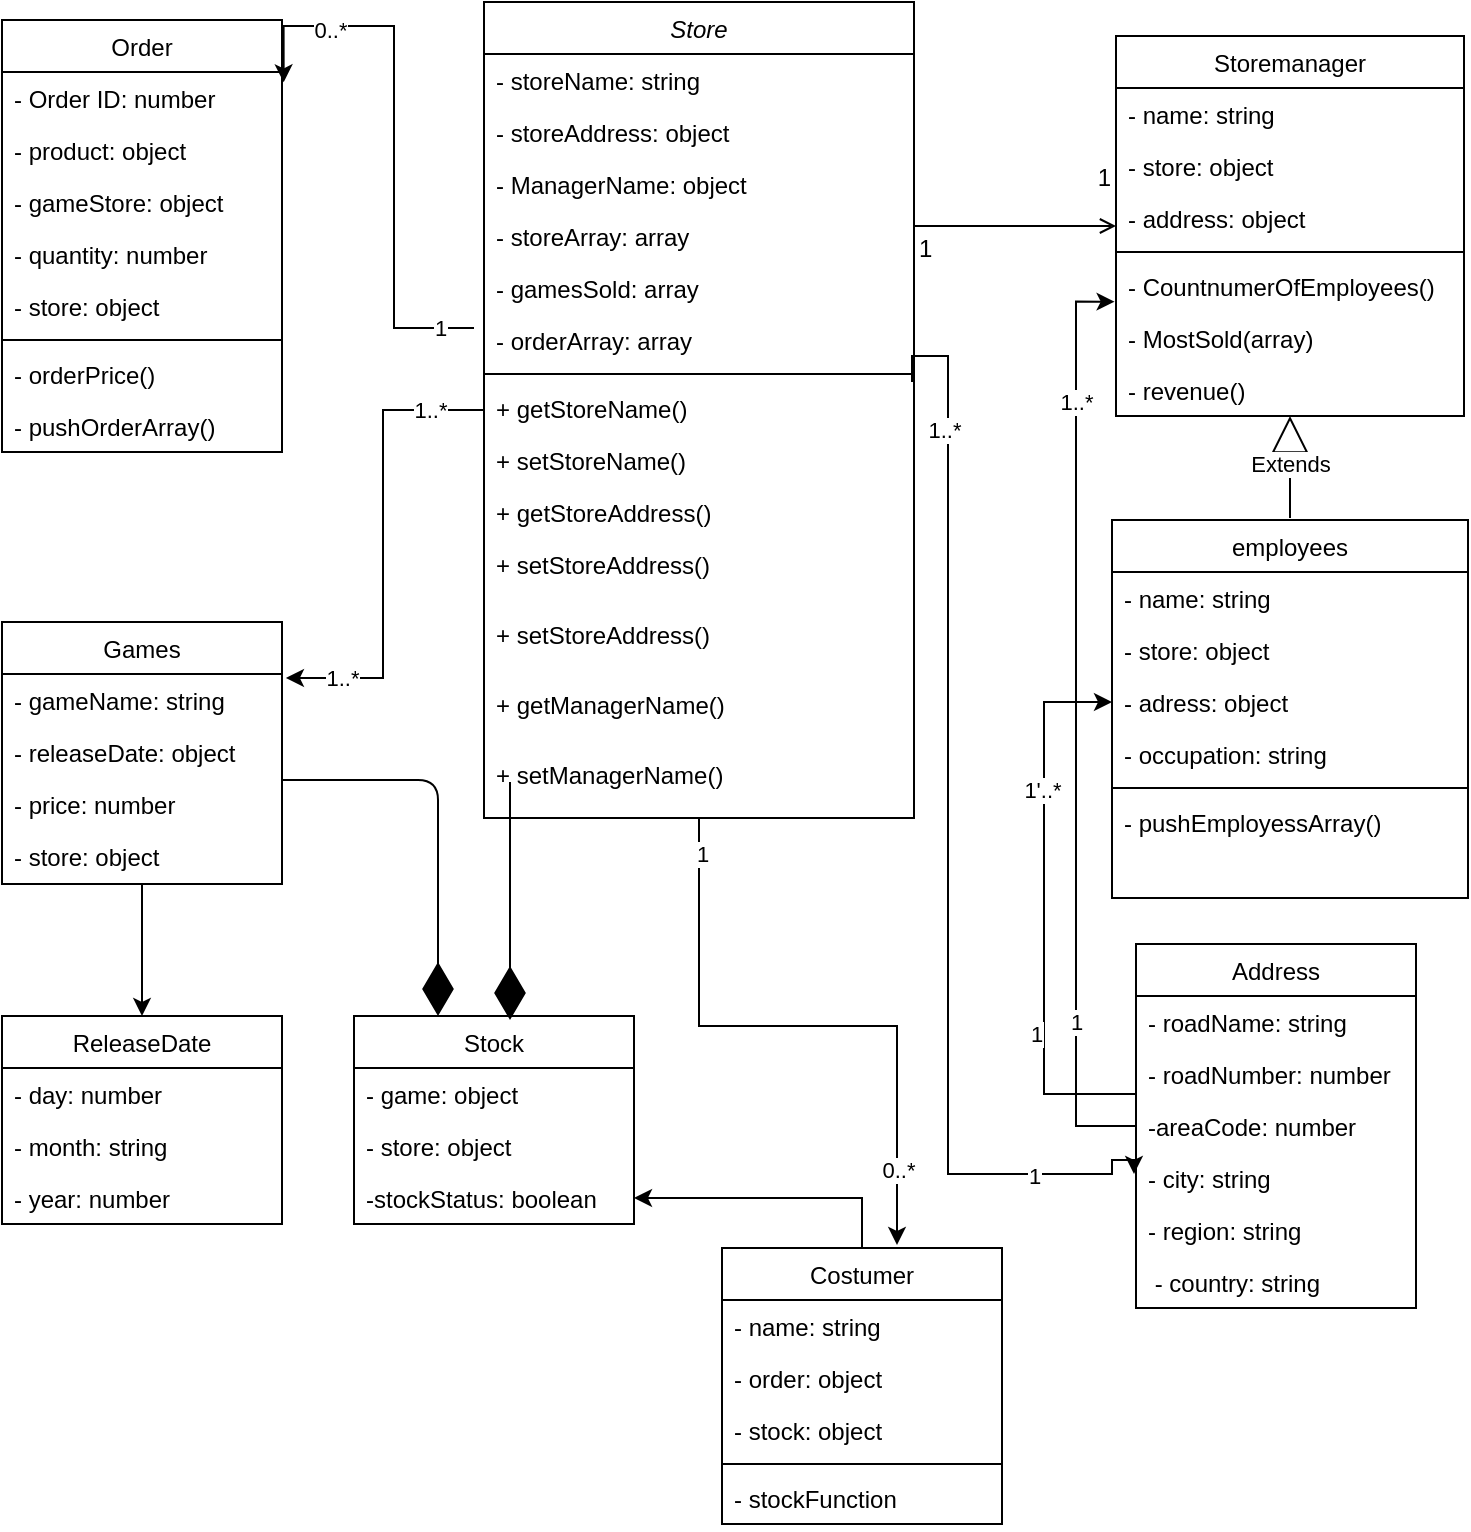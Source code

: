 <mxfile version="14.4.2" type="github"><diagram id="C5RBs43oDa-KdzZeNtuy" name="Page-1"><mxGraphModel dx="946" dy="662" grid="0" gridSize="10" guides="1" tooltips="1" connect="1" arrows="1" fold="1" page="1" pageScale="1" pageWidth="827" pageHeight="1169" math="0" shadow="0"><root><mxCell id="WIyWlLk6GJQsqaUBKTNV-0"/><mxCell id="WIyWlLk6GJQsqaUBKTNV-1" parent="WIyWlLk6GJQsqaUBKTNV-0"/><mxCell id="gGPZTFj3KyFdLC-czvXP-59" style="edgeStyle=orthogonalEdgeStyle;rounded=0;orthogonalLoop=1;jettySize=auto;html=1;entryX=1.014;entryY=0.077;entryDx=0;entryDy=0;entryPerimeter=0;" parent="WIyWlLk6GJQsqaUBKTNV-1" source="zkfFHV4jXpPFQw0GAbJ--0" target="gGPZTFj3KyFdLC-czvXP-43" edge="1"><mxGeometry relative="1" as="geometry"/></mxCell><mxCell id="gGPZTFj3KyFdLC-czvXP-106" value="1..*" style="edgeLabel;html=1;align=center;verticalAlign=middle;resizable=0;points=[];" parent="gGPZTFj3KyFdLC-czvXP-59" vertex="1" connectable="0"><mxGeometry x="-0.769" relative="1" as="geometry"><mxPoint as="offset"/></mxGeometry></mxCell><mxCell id="gGPZTFj3KyFdLC-czvXP-107" value="1..*" style="edgeLabel;html=1;align=center;verticalAlign=middle;resizable=0;points=[];" parent="gGPZTFj3KyFdLC-czvXP-59" vertex="1" connectable="0"><mxGeometry x="0.759" relative="1" as="geometry"><mxPoint as="offset"/></mxGeometry></mxCell><mxCell id="gGPZTFj3KyFdLC-czvXP-66" style="edgeStyle=orthogonalEdgeStyle;rounded=0;orthogonalLoop=1;jettySize=auto;html=1;entryX=1.006;entryY=0.199;entryDx=0;entryDy=0;entryPerimeter=0;" parent="WIyWlLk6GJQsqaUBKTNV-1" target="gGPZTFj3KyFdLC-czvXP-63" edge="1"><mxGeometry relative="1" as="geometry"><mxPoint x="295" y="193" as="sourcePoint"/><Array as="points"><mxPoint x="255" y="193"/><mxPoint x="255" y="42"/></Array></mxGeometry></mxCell><mxCell id="gGPZTFj3KyFdLC-czvXP-86" value="1" style="edgeLabel;html=1;align=center;verticalAlign=middle;resizable=0;points=[];" parent="gGPZTFj3KyFdLC-czvXP-66" vertex="1" connectable="0"><mxGeometry x="-0.876" relative="1" as="geometry"><mxPoint as="offset"/></mxGeometry></mxCell><mxCell id="gGPZTFj3KyFdLC-czvXP-94" value="0..*" style="edgeLabel;html=1;align=center;verticalAlign=middle;resizable=0;points=[];" parent="gGPZTFj3KyFdLC-czvXP-66" vertex="1" connectable="0"><mxGeometry x="0.626" y="2" relative="1" as="geometry"><mxPoint as="offset"/></mxGeometry></mxCell><mxCell id="gGPZTFj3KyFdLC-czvXP-71" style="edgeStyle=orthogonalEdgeStyle;rounded=0;orthogonalLoop=1;jettySize=auto;html=1;entryX=0.625;entryY=-0.011;entryDx=0;entryDy=0;entryPerimeter=0;" parent="WIyWlLk6GJQsqaUBKTNV-1" source="zkfFHV4jXpPFQw0GAbJ--0" target="gGPZTFj3KyFdLC-czvXP-67" edge="1"><mxGeometry relative="1" as="geometry"><mxPoint x="495" y="626" as="targetPoint"/><Array as="points"><mxPoint x="407" y="542"/><mxPoint x="507" y="542"/></Array></mxGeometry></mxCell><mxCell id="gGPZTFj3KyFdLC-czvXP-104" value="1" style="edgeLabel;html=1;align=center;verticalAlign=middle;resizable=0;points=[];" parent="gGPZTFj3KyFdLC-czvXP-71" vertex="1" connectable="0"><mxGeometry x="-0.888" y="1" relative="1" as="geometry"><mxPoint as="offset"/></mxGeometry></mxCell><mxCell id="gGPZTFj3KyFdLC-czvXP-105" value="0..*" style="edgeLabel;html=1;align=center;verticalAlign=middle;resizable=0;points=[];" parent="gGPZTFj3KyFdLC-czvXP-71" vertex="1" connectable="0"><mxGeometry x="0.756" relative="1" as="geometry"><mxPoint as="offset"/></mxGeometry></mxCell><mxCell id="zkfFHV4jXpPFQw0GAbJ--0" value="Store" style="swimlane;fontStyle=2;align=center;verticalAlign=top;childLayout=stackLayout;horizontal=1;startSize=26;horizontalStack=0;resizeParent=1;resizeLast=0;collapsible=1;marginBottom=0;rounded=0;shadow=0;strokeWidth=1;" parent="WIyWlLk6GJQsqaUBKTNV-1" vertex="1"><mxGeometry x="300" y="30" width="215" height="408" as="geometry"><mxRectangle x="230" y="140" width="160" height="26" as="alternateBounds"/></mxGeometry></mxCell><mxCell id="zkfFHV4jXpPFQw0GAbJ--1" value="- storeName: string" style="text;align=left;verticalAlign=top;spacingLeft=4;spacingRight=4;overflow=hidden;rotatable=0;points=[[0,0.5],[1,0.5]];portConstraint=eastwest;" parent="zkfFHV4jXpPFQw0GAbJ--0" vertex="1"><mxGeometry y="26" width="215" height="26" as="geometry"/></mxCell><mxCell id="zkfFHV4jXpPFQw0GAbJ--2" value="- storeAddress: object" style="text;align=left;verticalAlign=top;spacingLeft=4;spacingRight=4;overflow=hidden;rotatable=0;points=[[0,0.5],[1,0.5]];portConstraint=eastwest;rounded=0;shadow=0;html=0;" parent="zkfFHV4jXpPFQw0GAbJ--0" vertex="1"><mxGeometry y="52" width="215" height="26" as="geometry"/></mxCell><mxCell id="zkfFHV4jXpPFQw0GAbJ--3" value="- ManagerName: object" style="text;align=left;verticalAlign=top;spacingLeft=4;spacingRight=4;overflow=hidden;rotatable=0;points=[[0,0.5],[1,0.5]];portConstraint=eastwest;rounded=0;shadow=0;html=0;" parent="zkfFHV4jXpPFQw0GAbJ--0" vertex="1"><mxGeometry y="78" width="215" height="26" as="geometry"/></mxCell><mxCell id="gGPZTFj3KyFdLC-czvXP-0" value="- storeArray: array" style="text;align=left;verticalAlign=top;spacingLeft=4;spacingRight=4;overflow=hidden;rotatable=0;points=[[0,0.5],[1,0.5]];portConstraint=eastwest;rounded=0;shadow=0;html=0;" parent="zkfFHV4jXpPFQw0GAbJ--0" vertex="1"><mxGeometry y="104" width="215" height="26" as="geometry"/></mxCell><mxCell id="gGPZTFj3KyFdLC-czvXP-1" value="- gamesSold: array" style="text;align=left;verticalAlign=top;spacingLeft=4;spacingRight=4;overflow=hidden;rotatable=0;points=[[0,0.5],[1,0.5]];portConstraint=eastwest;rounded=0;shadow=0;html=0;" parent="zkfFHV4jXpPFQw0GAbJ--0" vertex="1"><mxGeometry y="130" width="215" height="26" as="geometry"/></mxCell><mxCell id="BLQUQwrjiDbAKtTk6Tij-0" value="- orderArray: array" style="text;align=left;verticalAlign=top;spacingLeft=4;spacingRight=4;overflow=hidden;rotatable=0;points=[[0,0.5],[1,0.5]];portConstraint=eastwest;rounded=0;shadow=0;html=0;" vertex="1" parent="zkfFHV4jXpPFQw0GAbJ--0"><mxGeometry y="156" width="215" height="26" as="geometry"/></mxCell><mxCell id="zkfFHV4jXpPFQw0GAbJ--4" value="" style="line;html=1;strokeWidth=1;align=left;verticalAlign=middle;spacingTop=-1;spacingLeft=3;spacingRight=3;rotatable=0;labelPosition=right;points=[];portConstraint=eastwest;" parent="zkfFHV4jXpPFQw0GAbJ--0" vertex="1"><mxGeometry y="182" width="215" height="8" as="geometry"/></mxCell><mxCell id="zkfFHV4jXpPFQw0GAbJ--5" value="+ getStoreName()&#xa;" style="text;align=left;verticalAlign=top;spacingLeft=4;spacingRight=4;overflow=hidden;rotatable=0;points=[[0,0.5],[1,0.5]];portConstraint=eastwest;" parent="zkfFHV4jXpPFQw0GAbJ--0" vertex="1"><mxGeometry y="190" width="215" height="26" as="geometry"/></mxCell><mxCell id="gGPZTFj3KyFdLC-czvXP-2" value="+ setStoreName()" style="text;align=left;verticalAlign=top;spacingLeft=4;spacingRight=4;overflow=hidden;rotatable=0;points=[[0,0.5],[1,0.5]];portConstraint=eastwest;" parent="zkfFHV4jXpPFQw0GAbJ--0" vertex="1"><mxGeometry y="216" width="215" height="26" as="geometry"/></mxCell><mxCell id="gGPZTFj3KyFdLC-czvXP-3" value="+ getStoreAddress()" style="text;align=left;verticalAlign=top;spacingLeft=4;spacingRight=4;overflow=hidden;rotatable=0;points=[[0,0.5],[1,0.5]];portConstraint=eastwest;" parent="zkfFHV4jXpPFQw0GAbJ--0" vertex="1"><mxGeometry y="242" width="215" height="26" as="geometry"/></mxCell><mxCell id="gGPZTFj3KyFdLC-czvXP-4" value="+ setStoreAddress()" style="text;align=left;verticalAlign=top;spacingLeft=4;spacingRight=4;overflow=hidden;rotatable=0;points=[[0,0.5],[1,0.5]];portConstraint=eastwest;" parent="zkfFHV4jXpPFQw0GAbJ--0" vertex="1"><mxGeometry y="268" width="215" height="35" as="geometry"/></mxCell><mxCell id="gGPZTFj3KyFdLC-czvXP-5" value="+ setStoreAddress()" style="text;align=left;verticalAlign=top;spacingLeft=4;spacingRight=4;overflow=hidden;rotatable=0;points=[[0,0.5],[1,0.5]];portConstraint=eastwest;" parent="zkfFHV4jXpPFQw0GAbJ--0" vertex="1"><mxGeometry y="303" width="215" height="35" as="geometry"/></mxCell><mxCell id="gGPZTFj3KyFdLC-czvXP-18" value="+ getManagerName()" style="text;align=left;verticalAlign=top;spacingLeft=4;spacingRight=4;overflow=hidden;rotatable=0;points=[[0,0.5],[1,0.5]];portConstraint=eastwest;" parent="zkfFHV4jXpPFQw0GAbJ--0" vertex="1"><mxGeometry y="338" width="215" height="35" as="geometry"/></mxCell><mxCell id="gGPZTFj3KyFdLC-czvXP-19" value="+ setManagerName()" style="text;align=left;verticalAlign=top;spacingLeft=4;spacingRight=4;overflow=hidden;rotatable=0;points=[[0,0.5],[1,0.5]];portConstraint=eastwest;" parent="zkfFHV4jXpPFQw0GAbJ--0" vertex="1"><mxGeometry y="373" width="215" height="35" as="geometry"/></mxCell><mxCell id="zkfFHV4jXpPFQw0GAbJ--6" value="employees" style="swimlane;fontStyle=0;align=center;verticalAlign=top;childLayout=stackLayout;horizontal=1;startSize=26;horizontalStack=0;resizeParent=1;resizeLast=0;collapsible=1;marginBottom=0;rounded=0;shadow=0;strokeWidth=1;" parent="WIyWlLk6GJQsqaUBKTNV-1" vertex="1"><mxGeometry x="614" y="289" width="178" height="189" as="geometry"><mxRectangle x="130" y="380" width="160" height="26" as="alternateBounds"/></mxGeometry></mxCell><mxCell id="zkfFHV4jXpPFQw0GAbJ--7" value="- name: string " style="text;align=left;verticalAlign=top;spacingLeft=4;spacingRight=4;overflow=hidden;rotatable=0;points=[[0,0.5],[1,0.5]];portConstraint=eastwest;" parent="zkfFHV4jXpPFQw0GAbJ--6" vertex="1"><mxGeometry y="26" width="178" height="26" as="geometry"/></mxCell><mxCell id="zkfFHV4jXpPFQw0GAbJ--8" value="- store: object " style="text;align=left;verticalAlign=top;spacingLeft=4;spacingRight=4;overflow=hidden;rotatable=0;points=[[0,0.5],[1,0.5]];portConstraint=eastwest;rounded=0;shadow=0;html=0;" parent="zkfFHV4jXpPFQw0GAbJ--6" vertex="1"><mxGeometry y="52" width="178" height="26" as="geometry"/></mxCell><mxCell id="gGPZTFj3KyFdLC-czvXP-24" value="- adress: object" style="text;align=left;verticalAlign=top;spacingLeft=4;spacingRight=4;overflow=hidden;rotatable=0;points=[[0,0.5],[1,0.5]];portConstraint=eastwest;rounded=0;shadow=0;html=0;" parent="zkfFHV4jXpPFQw0GAbJ--6" vertex="1"><mxGeometry y="78" width="178" height="26" as="geometry"/></mxCell><mxCell id="gGPZTFj3KyFdLC-czvXP-25" value="- occupation: string" style="text;align=left;verticalAlign=top;spacingLeft=4;spacingRight=4;overflow=hidden;rotatable=0;points=[[0,0.5],[1,0.5]];portConstraint=eastwest;rounded=0;shadow=0;html=0;" parent="zkfFHV4jXpPFQw0GAbJ--6" vertex="1"><mxGeometry y="104" width="178" height="26" as="geometry"/></mxCell><mxCell id="zkfFHV4jXpPFQw0GAbJ--9" value="" style="line;html=1;strokeWidth=1;align=left;verticalAlign=middle;spacingTop=-1;spacingLeft=3;spacingRight=3;rotatable=0;labelPosition=right;points=[];portConstraint=eastwest;" parent="zkfFHV4jXpPFQw0GAbJ--6" vertex="1"><mxGeometry y="130" width="178" height="8" as="geometry"/></mxCell><mxCell id="zkfFHV4jXpPFQw0GAbJ--11" value="- pushEmployessArray()" style="text;align=left;verticalAlign=top;spacingLeft=4;spacingRight=4;overflow=hidden;rotatable=0;points=[[0,0.5],[1,0.5]];portConstraint=eastwest;" parent="zkfFHV4jXpPFQw0GAbJ--6" vertex="1"><mxGeometry y="138" width="178" height="26" as="geometry"/></mxCell><mxCell id="zkfFHV4jXpPFQw0GAbJ--17" value="Storemanager" style="swimlane;fontStyle=0;align=center;verticalAlign=top;childLayout=stackLayout;horizontal=1;startSize=26;horizontalStack=0;resizeParent=1;resizeLast=0;collapsible=1;marginBottom=0;rounded=0;shadow=0;strokeWidth=1;" parent="WIyWlLk6GJQsqaUBKTNV-1" vertex="1"><mxGeometry x="616" y="47" width="174" height="190" as="geometry"><mxRectangle x="550" y="140" width="160" height="26" as="alternateBounds"/></mxGeometry></mxCell><mxCell id="zkfFHV4jXpPFQw0GAbJ--18" value="- name: string&#xa;" style="text;align=left;verticalAlign=top;spacingLeft=4;spacingRight=4;overflow=hidden;rotatable=0;points=[[0,0.5],[1,0.5]];portConstraint=eastwest;" parent="zkfFHV4jXpPFQw0GAbJ--17" vertex="1"><mxGeometry y="26" width="174" height="26" as="geometry"/></mxCell><mxCell id="zkfFHV4jXpPFQw0GAbJ--19" value="- store: object" style="text;align=left;verticalAlign=top;spacingLeft=4;spacingRight=4;overflow=hidden;rotatable=0;points=[[0,0.5],[1,0.5]];portConstraint=eastwest;rounded=0;shadow=0;html=0;" parent="zkfFHV4jXpPFQw0GAbJ--17" vertex="1"><mxGeometry y="52" width="174" height="26" as="geometry"/></mxCell><mxCell id="zkfFHV4jXpPFQw0GAbJ--20" value="- address: object" style="text;align=left;verticalAlign=top;spacingLeft=4;spacingRight=4;overflow=hidden;rotatable=0;points=[[0,0.5],[1,0.5]];portConstraint=eastwest;rounded=0;shadow=0;html=0;" parent="zkfFHV4jXpPFQw0GAbJ--17" vertex="1"><mxGeometry y="78" width="174" height="26" as="geometry"/></mxCell><mxCell id="zkfFHV4jXpPFQw0GAbJ--23" value="" style="line;html=1;strokeWidth=1;align=left;verticalAlign=middle;spacingTop=-1;spacingLeft=3;spacingRight=3;rotatable=0;labelPosition=right;points=[];portConstraint=eastwest;" parent="zkfFHV4jXpPFQw0GAbJ--17" vertex="1"><mxGeometry y="104" width="174" height="8" as="geometry"/></mxCell><mxCell id="zkfFHV4jXpPFQw0GAbJ--24" value="- CountnumerOfEmployees()" style="text;align=left;verticalAlign=top;spacingLeft=4;spacingRight=4;overflow=hidden;rotatable=0;points=[[0,0.5],[1,0.5]];portConstraint=eastwest;" parent="zkfFHV4jXpPFQw0GAbJ--17" vertex="1"><mxGeometry y="112" width="174" height="26" as="geometry"/></mxCell><mxCell id="zkfFHV4jXpPFQw0GAbJ--25" value="- MostSold(array)" style="text;align=left;verticalAlign=top;spacingLeft=4;spacingRight=4;overflow=hidden;rotatable=0;points=[[0,0.5],[1,0.5]];portConstraint=eastwest;" parent="zkfFHV4jXpPFQw0GAbJ--17" vertex="1"><mxGeometry y="138" width="174" height="26" as="geometry"/></mxCell><mxCell id="BLQUQwrjiDbAKtTk6Tij-1" value="- revenue()" style="text;align=left;verticalAlign=top;spacingLeft=4;spacingRight=4;overflow=hidden;rotatable=0;points=[[0,0.5],[1,0.5]];portConstraint=eastwest;" vertex="1" parent="zkfFHV4jXpPFQw0GAbJ--17"><mxGeometry y="164" width="174" height="26" as="geometry"/></mxCell><mxCell id="zkfFHV4jXpPFQw0GAbJ--26" value="" style="endArrow=open;shadow=0;strokeWidth=1;rounded=0;endFill=1;edgeStyle=elbowEdgeStyle;elbow=vertical;" parent="WIyWlLk6GJQsqaUBKTNV-1" source="zkfFHV4jXpPFQw0GAbJ--0" target="zkfFHV4jXpPFQw0GAbJ--17" edge="1"><mxGeometry x="0.5" y="41" relative="1" as="geometry"><mxPoint x="380" y="192" as="sourcePoint"/><mxPoint x="540" y="192" as="targetPoint"/><mxPoint x="-40" y="32" as="offset"/></mxGeometry></mxCell><mxCell id="zkfFHV4jXpPFQw0GAbJ--27" value="1" style="resizable=0;align=left;verticalAlign=bottom;labelBackgroundColor=none;fontSize=12;" parent="zkfFHV4jXpPFQw0GAbJ--26" connectable="0" vertex="1"><mxGeometry x="-1" relative="1" as="geometry"><mxPoint x="0.5" y="20" as="offset"/></mxGeometry></mxCell><mxCell id="zkfFHV4jXpPFQw0GAbJ--28" value="1" style="resizable=0;align=right;verticalAlign=bottom;labelBackgroundColor=none;fontSize=12;" parent="zkfFHV4jXpPFQw0GAbJ--26" connectable="0" vertex="1"><mxGeometry x="1" relative="1" as="geometry"><mxPoint x="-1" y="-15.5" as="offset"/></mxGeometry></mxCell><mxCell id="gGPZTFj3KyFdLC-czvXP-97" style="edgeStyle=orthogonalEdgeStyle;rounded=0;orthogonalLoop=1;jettySize=auto;html=1;entryX=-0.004;entryY=0.801;entryDx=0;entryDy=0;entryPerimeter=0;" parent="WIyWlLk6GJQsqaUBKTNV-1" source="gGPZTFj3KyFdLC-czvXP-26" target="zkfFHV4jXpPFQw0GAbJ--24" edge="1"><mxGeometry relative="1" as="geometry"><Array as="points"><mxPoint x="596" y="592"/><mxPoint x="596" y="180"/></Array></mxGeometry></mxCell><mxCell id="gGPZTFj3KyFdLC-czvXP-100" value="1" style="edgeLabel;html=1;align=center;verticalAlign=middle;resizable=0;points=[];" parent="gGPZTFj3KyFdLC-czvXP-97" vertex="1" connectable="0"><mxGeometry x="-0.643" relative="1" as="geometry"><mxPoint as="offset"/></mxGeometry></mxCell><mxCell id="gGPZTFj3KyFdLC-czvXP-103" value="1..*" style="edgeLabel;html=1;align=center;verticalAlign=middle;resizable=0;points=[];" parent="gGPZTFj3KyFdLC-czvXP-97" vertex="1" connectable="0"><mxGeometry x="0.702" relative="1" as="geometry"><mxPoint as="offset"/></mxGeometry></mxCell><mxCell id="gGPZTFj3KyFdLC-czvXP-98" style="edgeStyle=orthogonalEdgeStyle;rounded=0;orthogonalLoop=1;jettySize=auto;html=1;entryX=0;entryY=0.5;entryDx=0;entryDy=0;" parent="WIyWlLk6GJQsqaUBKTNV-1" source="gGPZTFj3KyFdLC-czvXP-26" target="gGPZTFj3KyFdLC-czvXP-24" edge="1"><mxGeometry relative="1" as="geometry"><Array as="points"><mxPoint x="580" y="576"/><mxPoint x="580" y="380"/></Array></mxGeometry></mxCell><mxCell id="gGPZTFj3KyFdLC-czvXP-101" value="1'..*" style="edgeLabel;html=1;align=center;verticalAlign=middle;resizable=0;points=[];" parent="gGPZTFj3KyFdLC-czvXP-98" vertex="1" connectable="0"><mxGeometry x="0.44" y="1" relative="1" as="geometry"><mxPoint as="offset"/></mxGeometry></mxCell><mxCell id="gGPZTFj3KyFdLC-czvXP-102" value="1" style="edgeLabel;html=1;align=center;verticalAlign=middle;resizable=0;points=[];" parent="gGPZTFj3KyFdLC-czvXP-98" vertex="1" connectable="0"><mxGeometry x="-0.447" y="4" relative="1" as="geometry"><mxPoint as="offset"/></mxGeometry></mxCell><mxCell id="gGPZTFj3KyFdLC-czvXP-26" value="Address" style="swimlane;fontStyle=0;childLayout=stackLayout;horizontal=1;startSize=26;fillColor=none;horizontalStack=0;resizeParent=1;resizeParentMax=0;resizeLast=0;collapsible=1;marginBottom=0;" parent="WIyWlLk6GJQsqaUBKTNV-1" vertex="1"><mxGeometry x="626" y="501" width="140" height="182" as="geometry"/></mxCell><mxCell id="gGPZTFj3KyFdLC-czvXP-27" value="- roadName: string" style="text;strokeColor=none;fillColor=none;align=left;verticalAlign=top;spacingLeft=4;spacingRight=4;overflow=hidden;rotatable=0;points=[[0,0.5],[1,0.5]];portConstraint=eastwest;" parent="gGPZTFj3KyFdLC-czvXP-26" vertex="1"><mxGeometry y="26" width="140" height="26" as="geometry"/></mxCell><mxCell id="gGPZTFj3KyFdLC-czvXP-28" value="- roadNumber: number" style="text;strokeColor=none;fillColor=none;align=left;verticalAlign=top;spacingLeft=4;spacingRight=4;overflow=hidden;rotatable=0;points=[[0,0.5],[1,0.5]];portConstraint=eastwest;" parent="gGPZTFj3KyFdLC-czvXP-26" vertex="1"><mxGeometry y="52" width="140" height="26" as="geometry"/></mxCell><mxCell id="gGPZTFj3KyFdLC-czvXP-29" value="-areaCode: number" style="text;strokeColor=none;fillColor=none;align=left;verticalAlign=top;spacingLeft=4;spacingRight=4;overflow=hidden;rotatable=0;points=[[0,0.5],[1,0.5]];portConstraint=eastwest;" parent="gGPZTFj3KyFdLC-czvXP-26" vertex="1"><mxGeometry y="78" width="140" height="26" as="geometry"/></mxCell><mxCell id="gGPZTFj3KyFdLC-czvXP-32" value="- city: string" style="text;strokeColor=none;fillColor=none;align=left;verticalAlign=top;spacingLeft=4;spacingRight=4;overflow=hidden;rotatable=0;points=[[0,0.5],[1,0.5]];portConstraint=eastwest;" parent="gGPZTFj3KyFdLC-czvXP-26" vertex="1"><mxGeometry y="104" width="140" height="26" as="geometry"/></mxCell><mxCell id="gGPZTFj3KyFdLC-czvXP-34" value="- region: string" style="text;strokeColor=none;fillColor=none;align=left;verticalAlign=top;spacingLeft=4;spacingRight=4;overflow=hidden;rotatable=0;points=[[0,0.5],[1,0.5]];portConstraint=eastwest;" parent="gGPZTFj3KyFdLC-czvXP-26" vertex="1"><mxGeometry y="130" width="140" height="26" as="geometry"/></mxCell><mxCell id="gGPZTFj3KyFdLC-czvXP-35" value=" - country: string" style="text;strokeColor=none;fillColor=none;align=left;verticalAlign=top;spacingLeft=4;spacingRight=4;overflow=hidden;rotatable=0;points=[[0,0.5],[1,0.5]];portConstraint=eastwest;" parent="gGPZTFj3KyFdLC-czvXP-26" vertex="1"><mxGeometry y="156" width="140" height="26" as="geometry"/></mxCell><mxCell id="gGPZTFj3KyFdLC-czvXP-36" value="ReleaseDate" style="swimlane;fontStyle=0;childLayout=stackLayout;horizontal=1;startSize=26;fillColor=none;horizontalStack=0;resizeParent=1;resizeParentMax=0;resizeLast=0;collapsible=1;marginBottom=0;" parent="WIyWlLk6GJQsqaUBKTNV-1" vertex="1"><mxGeometry x="59" y="537" width="140" height="104" as="geometry"/></mxCell><mxCell id="gGPZTFj3KyFdLC-czvXP-37" value="- day: number" style="text;strokeColor=none;fillColor=none;align=left;verticalAlign=top;spacingLeft=4;spacingRight=4;overflow=hidden;rotatable=0;points=[[0,0.5],[1,0.5]];portConstraint=eastwest;" parent="gGPZTFj3KyFdLC-czvXP-36" vertex="1"><mxGeometry y="26" width="140" height="26" as="geometry"/></mxCell><mxCell id="gGPZTFj3KyFdLC-czvXP-38" value="- month: string " style="text;strokeColor=none;fillColor=none;align=left;verticalAlign=top;spacingLeft=4;spacingRight=4;overflow=hidden;rotatable=0;points=[[0,0.5],[1,0.5]];portConstraint=eastwest;" parent="gGPZTFj3KyFdLC-czvXP-36" vertex="1"><mxGeometry y="52" width="140" height="26" as="geometry"/></mxCell><mxCell id="gGPZTFj3KyFdLC-czvXP-39" value="- year: number " style="text;strokeColor=none;fillColor=none;align=left;verticalAlign=top;spacingLeft=4;spacingRight=4;overflow=hidden;rotatable=0;points=[[0,0.5],[1,0.5]];portConstraint=eastwest;" parent="gGPZTFj3KyFdLC-czvXP-36" vertex="1"><mxGeometry y="78" width="140" height="26" as="geometry"/></mxCell><mxCell id="gGPZTFj3KyFdLC-czvXP-54" style="edgeStyle=orthogonalEdgeStyle;rounded=0;orthogonalLoop=1;jettySize=auto;html=1;entryX=0.5;entryY=0;entryDx=0;entryDy=0;" parent="WIyWlLk6GJQsqaUBKTNV-1" source="gGPZTFj3KyFdLC-czvXP-42" target="gGPZTFj3KyFdLC-czvXP-36" edge="1"><mxGeometry relative="1" as="geometry"/></mxCell><mxCell id="gGPZTFj3KyFdLC-czvXP-55" style="endArrow=diamondThin;endFill=1;endSize=24;html=1;fontFamily=Helvetica;fontSize=11;fontColor=#000000;align=center;strokeColor=#000000;edgeStyle=orthogonalEdgeStyle;" parent="WIyWlLk6GJQsqaUBKTNV-1" source="gGPZTFj3KyFdLC-czvXP-42" target="gGPZTFj3KyFdLC-czvXP-49" edge="1"><mxGeometry relative="1" as="geometry"><Array as="points"><mxPoint x="277" y="419"/></Array></mxGeometry></mxCell><mxCell id="gGPZTFj3KyFdLC-czvXP-42" value="Games" style="swimlane;fontStyle=0;childLayout=stackLayout;horizontal=1;startSize=26;fillColor=none;horizontalStack=0;resizeParent=1;resizeParentMax=0;resizeLast=0;collapsible=1;marginBottom=0;" parent="WIyWlLk6GJQsqaUBKTNV-1" vertex="1"><mxGeometry x="59" y="340" width="140" height="131" as="geometry"/></mxCell><mxCell id="gGPZTFj3KyFdLC-czvXP-43" value="- gameName: string" style="text;strokeColor=none;fillColor=none;align=left;verticalAlign=top;spacingLeft=4;spacingRight=4;overflow=hidden;rotatable=0;points=[[0,0.5],[1,0.5]];portConstraint=eastwest;" parent="gGPZTFj3KyFdLC-czvXP-42" vertex="1"><mxGeometry y="26" width="140" height="26" as="geometry"/></mxCell><mxCell id="gGPZTFj3KyFdLC-czvXP-44" value="- releaseDate: object" style="text;strokeColor=none;fillColor=none;align=left;verticalAlign=top;spacingLeft=4;spacingRight=4;overflow=hidden;rotatable=0;points=[[0,0.5],[1,0.5]];portConstraint=eastwest;" parent="gGPZTFj3KyFdLC-czvXP-42" vertex="1"><mxGeometry y="52" width="140" height="26" as="geometry"/></mxCell><mxCell id="gGPZTFj3KyFdLC-czvXP-45" value="- price: number " style="text;strokeColor=none;fillColor=none;align=left;verticalAlign=top;spacingLeft=4;spacingRight=4;overflow=hidden;rotatable=0;points=[[0,0.5],[1,0.5]];portConstraint=eastwest;" parent="gGPZTFj3KyFdLC-czvXP-42" vertex="1"><mxGeometry y="78" width="140" height="26" as="geometry"/></mxCell><mxCell id="gGPZTFj3KyFdLC-czvXP-47" value="- store: object  " style="text;strokeColor=none;fillColor=none;align=left;verticalAlign=top;spacingLeft=4;spacingRight=4;overflow=hidden;rotatable=0;points=[[0,0.5],[1,0.5]];portConstraint=eastwest;" parent="gGPZTFj3KyFdLC-czvXP-42" vertex="1"><mxGeometry y="104" width="140" height="27" as="geometry"/></mxCell><mxCell id="gGPZTFj3KyFdLC-czvXP-49" value="Stock" style="swimlane;fontStyle=0;childLayout=stackLayout;horizontal=1;startSize=26;fillColor=none;horizontalStack=0;resizeParent=1;resizeParentMax=0;resizeLast=0;collapsible=1;marginBottom=0;" parent="WIyWlLk6GJQsqaUBKTNV-1" vertex="1"><mxGeometry x="235" y="537" width="140" height="104" as="geometry"/></mxCell><mxCell id="gGPZTFj3KyFdLC-czvXP-50" value="- game: object" style="text;strokeColor=none;fillColor=none;align=left;verticalAlign=top;spacingLeft=4;spacingRight=4;overflow=hidden;rotatable=0;points=[[0,0.5],[1,0.5]];portConstraint=eastwest;" parent="gGPZTFj3KyFdLC-czvXP-49" vertex="1"><mxGeometry y="26" width="140" height="26" as="geometry"/></mxCell><mxCell id="gGPZTFj3KyFdLC-czvXP-51" value="- store: object" style="text;strokeColor=none;fillColor=none;align=left;verticalAlign=top;spacingLeft=4;spacingRight=4;overflow=hidden;rotatable=0;points=[[0,0.5],[1,0.5]];portConstraint=eastwest;" parent="gGPZTFj3KyFdLC-czvXP-49" vertex="1"><mxGeometry y="52" width="140" height="26" as="geometry"/></mxCell><mxCell id="gGPZTFj3KyFdLC-czvXP-52" value="-stockStatus: boolean" style="text;strokeColor=none;fillColor=none;align=left;verticalAlign=top;spacingLeft=4;spacingRight=4;overflow=hidden;rotatable=0;points=[[0,0.5],[1,0.5]];portConstraint=eastwest;" parent="gGPZTFj3KyFdLC-czvXP-49" vertex="1"><mxGeometry y="78" width="140" height="26" as="geometry"/></mxCell><mxCell id="gGPZTFj3KyFdLC-czvXP-85" style="edgeStyle=orthogonalEdgeStyle;rounded=0;orthogonalLoop=1;jettySize=auto;html=1;" parent="WIyWlLk6GJQsqaUBKTNV-1" source="gGPZTFj3KyFdLC-czvXP-67" target="gGPZTFj3KyFdLC-czvXP-52" edge="1"><mxGeometry relative="1" as="geometry"/></mxCell><mxCell id="gGPZTFj3KyFdLC-czvXP-67" value="Costumer" style="swimlane;fontStyle=0;childLayout=stackLayout;horizontal=1;startSize=26;fillColor=none;horizontalStack=0;resizeParent=1;resizeParentMax=0;resizeLast=0;collapsible=1;marginBottom=0;" parent="WIyWlLk6GJQsqaUBKTNV-1" vertex="1"><mxGeometry x="419" y="653" width="140" height="138" as="geometry"/></mxCell><mxCell id="gGPZTFj3KyFdLC-czvXP-68" value="- name: string " style="text;strokeColor=none;fillColor=none;align=left;verticalAlign=top;spacingLeft=4;spacingRight=4;overflow=hidden;rotatable=0;points=[[0,0.5],[1,0.5]];portConstraint=eastwest;" parent="gGPZTFj3KyFdLC-czvXP-67" vertex="1"><mxGeometry y="26" width="140" height="26" as="geometry"/></mxCell><mxCell id="gGPZTFj3KyFdLC-czvXP-69" value="- order: object" style="text;strokeColor=none;fillColor=none;align=left;verticalAlign=top;spacingLeft=4;spacingRight=4;overflow=hidden;rotatable=0;points=[[0,0.5],[1,0.5]];portConstraint=eastwest;" parent="gGPZTFj3KyFdLC-czvXP-67" vertex="1"><mxGeometry y="52" width="140" height="26" as="geometry"/></mxCell><mxCell id="gGPZTFj3KyFdLC-czvXP-70" value="- stock: object" style="text;strokeColor=none;fillColor=none;align=left;verticalAlign=top;spacingLeft=4;spacingRight=4;overflow=hidden;rotatable=0;points=[[0,0.5],[1,0.5]];portConstraint=eastwest;" parent="gGPZTFj3KyFdLC-czvXP-67" vertex="1"><mxGeometry y="78" width="140" height="26" as="geometry"/></mxCell><mxCell id="gGPZTFj3KyFdLC-czvXP-82" value="" style="line;html=1;strokeWidth=1;align=left;verticalAlign=middle;spacingTop=-1;spacingLeft=3;spacingRight=3;rotatable=0;labelPosition=right;points=[];portConstraint=eastwest;" parent="gGPZTFj3KyFdLC-czvXP-67" vertex="1"><mxGeometry y="104" width="140" height="8" as="geometry"/></mxCell><mxCell id="gGPZTFj3KyFdLC-czvXP-83" value="- stockFunction" style="text;strokeColor=none;fillColor=none;align=left;verticalAlign=top;spacingLeft=4;spacingRight=4;overflow=hidden;rotatable=0;points=[[0,0.5],[1,0.5]];portConstraint=eastwest;" parent="gGPZTFj3KyFdLC-czvXP-67" vertex="1"><mxGeometry y="112" width="140" height="26" as="geometry"/></mxCell><mxCell id="gGPZTFj3KyFdLC-czvXP-72" value="Extends" style="endArrow=block;endSize=16;endFill=0;html=1;entryX=0.5;entryY=1;entryDx=0;entryDy=0;" parent="WIyWlLk6GJQsqaUBKTNV-1" target="zkfFHV4jXpPFQw0GAbJ--17" edge="1"><mxGeometry x="0.075" width="160" relative="1" as="geometry"><mxPoint x="703" y="288" as="sourcePoint"/><mxPoint x="761" y="254" as="targetPoint"/><mxPoint as="offset"/></mxGeometry></mxCell><mxCell id="gGPZTFj3KyFdLC-czvXP-73" value="" style="endArrow=diamondThin;endFill=1;endSize=24;html=1;" parent="WIyWlLk6GJQsqaUBKTNV-1" edge="1"><mxGeometry width="160" relative="1" as="geometry"><mxPoint x="313" y="420" as="sourcePoint"/><mxPoint x="313" y="539" as="targetPoint"/><Array as="points"><mxPoint x="313" y="525"/></Array></mxGeometry></mxCell><mxCell id="gGPZTFj3KyFdLC-czvXP-84" style="edgeStyle=orthogonalEdgeStyle;rounded=0;orthogonalLoop=1;jettySize=auto;html=1;" parent="WIyWlLk6GJQsqaUBKTNV-1" source="zkfFHV4jXpPFQw0GAbJ--5" edge="1"><mxGeometry relative="1" as="geometry"><mxPoint x="625" y="616" as="targetPoint"/><Array as="points"><mxPoint x="514" y="207"/><mxPoint x="532" y="207"/><mxPoint x="532" y="616"/><mxPoint x="614" y="616"/><mxPoint x="614" y="609"/><mxPoint x="625" y="609"/></Array></mxGeometry></mxCell><mxCell id="gGPZTFj3KyFdLC-czvXP-91" value="1..*" style="edgeLabel;html=1;align=center;verticalAlign=middle;resizable=0;points=[];" parent="gGPZTFj3KyFdLC-czvXP-84" vertex="1" connectable="0"><mxGeometry x="-0.754" y="-2" relative="1" as="geometry"><mxPoint as="offset"/></mxGeometry></mxCell><mxCell id="gGPZTFj3KyFdLC-czvXP-92" value="1" style="edgeLabel;html=1;align=center;verticalAlign=middle;resizable=0;points=[];" parent="gGPZTFj3KyFdLC-czvXP-84" vertex="1" connectable="0"><mxGeometry x="0.764" y="-1" relative="1" as="geometry"><mxPoint as="offset"/></mxGeometry></mxCell><mxCell id="gGPZTFj3KyFdLC-czvXP-61" value="Order" style="swimlane;fontStyle=0;childLayout=stackLayout;horizontal=1;startSize=26;fillColor=none;horizontalStack=0;resizeParent=1;resizeParentMax=0;resizeLast=0;collapsible=1;marginBottom=0;" parent="WIyWlLk6GJQsqaUBKTNV-1" vertex="1"><mxGeometry x="59" y="39" width="140" height="216" as="geometry"/></mxCell><mxCell id="gGPZTFj3KyFdLC-czvXP-63" value="- Order ID: number" style="text;strokeColor=none;fillColor=none;align=left;verticalAlign=top;spacingLeft=4;spacingRight=4;overflow=hidden;rotatable=0;points=[[0,0.5],[1,0.5]];portConstraint=eastwest;" parent="gGPZTFj3KyFdLC-czvXP-61" vertex="1"><mxGeometry y="26" width="140" height="26" as="geometry"/></mxCell><mxCell id="gGPZTFj3KyFdLC-czvXP-64" value="- product: object" style="text;strokeColor=none;fillColor=none;align=left;verticalAlign=top;spacingLeft=4;spacingRight=4;overflow=hidden;rotatable=0;points=[[0,0.5],[1,0.5]];portConstraint=eastwest;" parent="gGPZTFj3KyFdLC-czvXP-61" vertex="1"><mxGeometry y="52" width="140" height="26" as="geometry"/></mxCell><mxCell id="gGPZTFj3KyFdLC-czvXP-74" value="- gameStore: object" style="text;strokeColor=none;fillColor=none;align=left;verticalAlign=top;spacingLeft=4;spacingRight=4;overflow=hidden;rotatable=0;points=[[0,0.5],[1,0.5]];portConstraint=eastwest;" parent="gGPZTFj3KyFdLC-czvXP-61" vertex="1"><mxGeometry y="78" width="140" height="26" as="geometry"/></mxCell><mxCell id="gGPZTFj3KyFdLC-czvXP-75" value="- quantity: number " style="text;strokeColor=none;fillColor=none;align=left;verticalAlign=top;spacingLeft=4;spacingRight=4;overflow=hidden;rotatable=0;points=[[0,0.5],[1,0.5]];portConstraint=eastwest;" parent="gGPZTFj3KyFdLC-czvXP-61" vertex="1"><mxGeometry y="104" width="140" height="26" as="geometry"/></mxCell><mxCell id="gGPZTFj3KyFdLC-czvXP-76" value="- store: object" style="text;strokeColor=none;fillColor=none;align=left;verticalAlign=top;spacingLeft=4;spacingRight=4;overflow=hidden;rotatable=0;points=[[0,0.5],[1,0.5]];portConstraint=eastwest;" parent="gGPZTFj3KyFdLC-czvXP-61" vertex="1"><mxGeometry y="130" width="140" height="26" as="geometry"/></mxCell><mxCell id="gGPZTFj3KyFdLC-czvXP-78" value="" style="line;html=1;strokeWidth=1;align=left;verticalAlign=middle;spacingTop=-1;spacingLeft=3;spacingRight=3;rotatable=0;labelPosition=right;points=[];portConstraint=eastwest;" parent="gGPZTFj3KyFdLC-czvXP-61" vertex="1"><mxGeometry y="156" width="140" height="8" as="geometry"/></mxCell><mxCell id="gGPZTFj3KyFdLC-czvXP-80" value="- orderPrice()" style="text;strokeColor=none;fillColor=none;align=left;verticalAlign=top;spacingLeft=4;spacingRight=4;overflow=hidden;rotatable=0;points=[[0,0.5],[1,0.5]];portConstraint=eastwest;" parent="gGPZTFj3KyFdLC-czvXP-61" vertex="1"><mxGeometry y="164" width="140" height="26" as="geometry"/></mxCell><mxCell id="gGPZTFj3KyFdLC-czvXP-81" value="- pushOrderArray()" style="text;strokeColor=none;fillColor=none;align=left;verticalAlign=top;spacingLeft=4;spacingRight=4;overflow=hidden;rotatable=0;points=[[0,0.5],[1,0.5]];portConstraint=eastwest;" parent="gGPZTFj3KyFdLC-czvXP-61" vertex="1"><mxGeometry y="190" width="140" height="26" as="geometry"/></mxCell></root></mxGraphModel></diagram></mxfile>